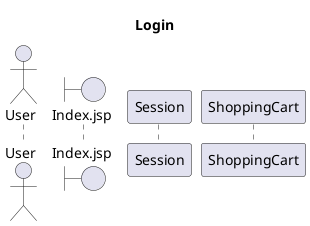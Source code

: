 @startuml

title Login
actor User
boundary Index.jsp
participant Session
participant ShoppingCart



@enduml
